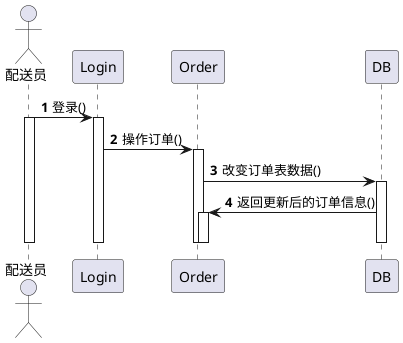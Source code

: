 @startuml
'https://plantuml.com/sequence-diagram

autonumber

actor 配送员
participant Login
participant Order
participant DB

配送员->Login :登录()
activate 配送员
activate Login
Login->Order  : 操作订单()
activate Order
Order->DB :改变订单表数据()
activate DB
Order<-DB :返回更新后的订单信息()
activate Order
deactivate
deactivate
deactivate
deactivate
deactivate 配送员
@enduml